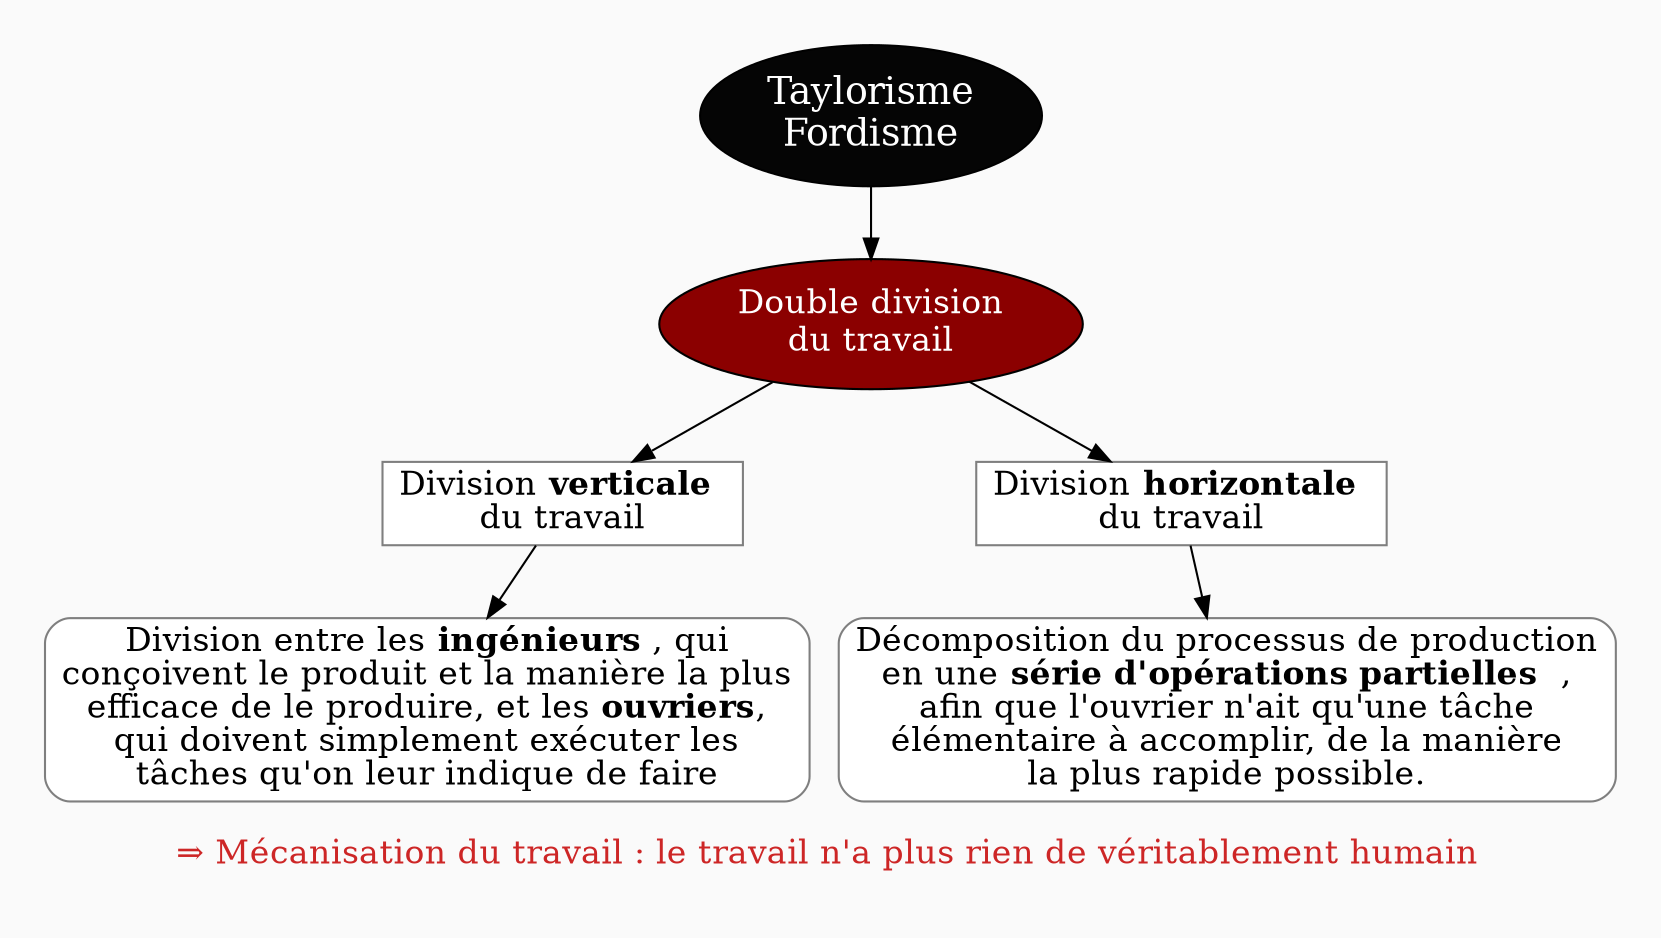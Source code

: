 digraph G {
// Template : diagram
// Usage : 
//rankdir=LR
splines=true
//splines=curved
bgcolor=grey98
pad=0.3
style=filled
edge[minlen=4]
node[style=filled, fontcolor=white]
ranksep=0.1
nodesep=0.2

// NIVEAU 1
node[fillcolor=grey2, fontsize=18]
a1[label="Taylorisme
Fordisme"]

// NIVEAU 2
node[fillcolor=red4, fontsize=16]
a1->{
b1[label="Double division
du travail"]    
}[headport=n]

node[fontcolor=black]
// NIVEAU 3 (sans intermédiaire)
node [shape=box, fillcolor=white, color=grey50]
// c1[label=""]
b1->{c1,c2}
c1[label=<Division <b>verticale</b> <br/>
du travail>]
c2[label=<Division <b>horizontale</b> <br/>
du travail>]

{rank=same;c1->c2[style=invis, minlen=8]}

// INTERMÉDIAIRE AVANT NIVEAU 3
node[fillcolor=grey78, shape=oval]
// [arrowhead=none]
// bc1[label=""]

// NIVEAU 3 (avec intermédiaire)
node[fillcolor=white, shape=box, color=grey50]
// c1[label=""]

// NIVEAU 4
node[style="filled,rounded", fillcolor=white, shape=box, color=grey50]
// d1[label=""]
c1->d1
c2->d2

d1[label=<Division entre les <b>ingénieurs </b>, qui<br/>
conçoivent le produit et la manière la plus<br/>
efficace de le produire, et les <b>ouvriers</b>,<br/>
qui doivent simplement exécuter les<br/>
tâches qu'on leur indique de faire>]

d2[label=<Décomposition du processus de production<br/>
en une <b>série d'opérations partielles  </b>,<br/>
afin que l'ouvrier n'ait qu'une tâche<br/>
élémentaire à accomplir, de la manière<br/>
la plus rapide possible.>]

// ÉTIQUETTES EN ROUGE
node[shape=plaintext, fontcolor=firebrick3, fillcolor=grey98]
// e1[label=< <B>= Titre</B><BR /><BR />Contenu<BR /> >]
// e1[label=""]
// ->e1[minlen=1, style=invis]

e1[label="⇒ Mécanisation du travail : le travail n'a plus rien de véritablement humain"]
{d1,d2}->e1[minlen=1, style=invis]

// REMARQUES EN BLEU
node[color=blue, shape=box, margin=0.07, fontcolor=black, fontsize=12, style="dashed", penwidth=0.6]
edge[color=blue, arrowhead="none", xlabel="", style="dashed", penwidth=0.6]
// r1[label=""]
// {rank=same;->r1}
// {rank=same;r1->[dir=back]}

}